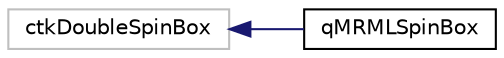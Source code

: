 digraph "Graphical Class Hierarchy"
{
  bgcolor="transparent";
  edge [fontname="Helvetica",fontsize="10",labelfontname="Helvetica",labelfontsize="10"];
  node [fontname="Helvetica",fontsize="10",shape=record];
  rankdir="LR";
  Node1039 [label="ctkDoubleSpinBox",height=0.2,width=0.4,color="grey75"];
  Node1039 -> Node0 [dir="back",color="midnightblue",fontsize="10",style="solid",fontname="Helvetica"];
  Node0 [label="qMRMLSpinBox",height=0.2,width=0.4,color="black",URL="$classqMRMLSpinBox.html",tooltip="Extend the ctkDoubleSpinBox to integrate units support. "];
}
